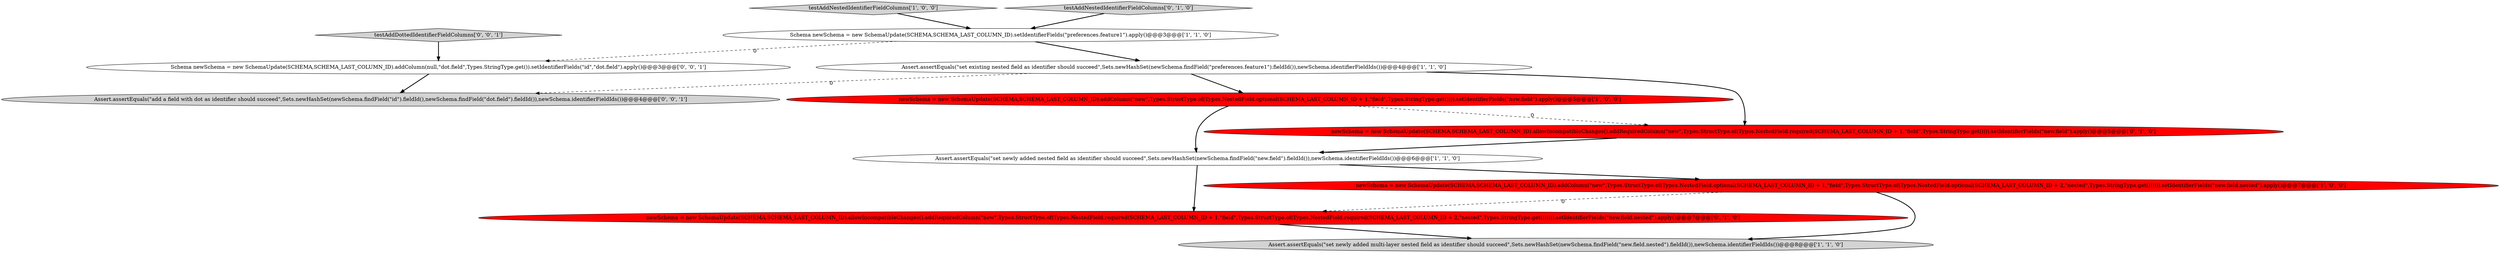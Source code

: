 digraph {
0 [style = filled, label = "newSchema = new SchemaUpdate(SCHEMA,SCHEMA_LAST_COLUMN_ID).addColumn(\"new\",Types.StructType.of(Types.NestedField.optional(SCHEMA_LAST_COLUMN_ID + 1,\"field\",Types.StringType.get()))).setIdentifierFields(\"new.field\").apply()@@@5@@@['1', '0', '0']", fillcolor = red, shape = ellipse image = "AAA1AAABBB1BBB"];
1 [style = filled, label = "Assert.assertEquals(\"set newly added nested field as identifier should succeed\",Sets.newHashSet(newSchema.findField(\"new.field\").fieldId()),newSchema.identifierFieldIds())@@@6@@@['1', '1', '0']", fillcolor = white, shape = ellipse image = "AAA0AAABBB1BBB"];
11 [style = filled, label = "testAddDottedIdentifierFieldColumns['0', '0', '1']", fillcolor = lightgray, shape = diamond image = "AAA0AAABBB3BBB"];
6 [style = filled, label = "Schema newSchema = new SchemaUpdate(SCHEMA,SCHEMA_LAST_COLUMN_ID).setIdentifierFields(\"preferences.feature1\").apply()@@@3@@@['1', '1', '0']", fillcolor = white, shape = ellipse image = "AAA0AAABBB1BBB"];
3 [style = filled, label = "Assert.assertEquals(\"set newly added multi-layer nested field as identifier should succeed\",Sets.newHashSet(newSchema.findField(\"new.field.nested\").fieldId()),newSchema.identifierFieldIds())@@@8@@@['1', '1', '0']", fillcolor = lightgray, shape = ellipse image = "AAA0AAABBB1BBB"];
9 [style = filled, label = "newSchema = new SchemaUpdate(SCHEMA,SCHEMA_LAST_COLUMN_ID).allowIncompatibleChanges().addRequiredColumn(\"new\",Types.StructType.of(Types.NestedField.required(SCHEMA_LAST_COLUMN_ID + 1,\"field\",Types.StructType.of(Types.NestedField.required(SCHEMA_LAST_COLUMN_ID + 2,\"nested\",Types.StringType.get()))))).setIdentifierFields(\"new.field.nested\").apply()@@@7@@@['0', '1', '0']", fillcolor = red, shape = ellipse image = "AAA1AAABBB2BBB"];
5 [style = filled, label = "Assert.assertEquals(\"set existing nested field as identifier should succeed\",Sets.newHashSet(newSchema.findField(\"preferences.feature1\").fieldId()),newSchema.identifierFieldIds())@@@4@@@['1', '1', '0']", fillcolor = white, shape = ellipse image = "AAA0AAABBB1BBB"];
10 [style = filled, label = "Assert.assertEquals(\"add a field with dot as identifier should succeed\",Sets.newHashSet(newSchema.findField(\"id\").fieldId(),newSchema.findField(\"dot.field\").fieldId()),newSchema.identifierFieldIds())@@@4@@@['0', '0', '1']", fillcolor = lightgray, shape = ellipse image = "AAA0AAABBB3BBB"];
8 [style = filled, label = "newSchema = new SchemaUpdate(SCHEMA,SCHEMA_LAST_COLUMN_ID).allowIncompatibleChanges().addRequiredColumn(\"new\",Types.StructType.of(Types.NestedField.required(SCHEMA_LAST_COLUMN_ID + 1,\"field\",Types.StringType.get()))).setIdentifierFields(\"new.field\").apply()@@@5@@@['0', '1', '0']", fillcolor = red, shape = ellipse image = "AAA1AAABBB2BBB"];
4 [style = filled, label = "testAddNestedIdentifierFieldColumns['1', '0', '0']", fillcolor = lightgray, shape = diamond image = "AAA0AAABBB1BBB"];
2 [style = filled, label = "newSchema = new SchemaUpdate(SCHEMA,SCHEMA_LAST_COLUMN_ID).addColumn(\"new\",Types.StructType.of(Types.NestedField.optional(SCHEMA_LAST_COLUMN_ID + 1,\"field\",Types.StructType.of(Types.NestedField.optional(SCHEMA_LAST_COLUMN_ID + 2,\"nested\",Types.StringType.get()))))).setIdentifierFields(\"new.field.nested\").apply()@@@7@@@['1', '0', '0']", fillcolor = red, shape = ellipse image = "AAA1AAABBB1BBB"];
12 [style = filled, label = "Schema newSchema = new SchemaUpdate(SCHEMA,SCHEMA_LAST_COLUMN_ID).addColumn(null,\"dot.field\",Types.StringType.get()).setIdentifierFields(\"id\",\"dot.field\").apply()@@@3@@@['0', '0', '1']", fillcolor = white, shape = ellipse image = "AAA0AAABBB3BBB"];
7 [style = filled, label = "testAddNestedIdentifierFieldColumns['0', '1', '0']", fillcolor = lightgray, shape = diamond image = "AAA0AAABBB2BBB"];
8->1 [style = bold, label=""];
9->3 [style = bold, label=""];
5->8 [style = bold, label=""];
6->5 [style = bold, label=""];
0->8 [style = dashed, label="0"];
1->2 [style = bold, label=""];
12->10 [style = bold, label=""];
7->6 [style = bold, label=""];
11->12 [style = bold, label=""];
5->0 [style = bold, label=""];
5->10 [style = dashed, label="0"];
2->9 [style = dashed, label="0"];
4->6 [style = bold, label=""];
0->1 [style = bold, label=""];
1->9 [style = bold, label=""];
2->3 [style = bold, label=""];
6->12 [style = dashed, label="0"];
}

